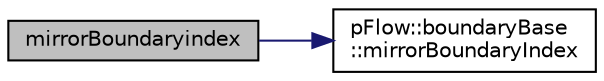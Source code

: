 digraph "mirrorBoundaryindex"
{
 // LATEX_PDF_SIZE
  edge [fontname="Helvetica",fontsize="10",labelfontname="Helvetica",labelfontsize="10"];
  node [fontname="Helvetica",fontsize="10",shape=record];
  rankdir="LR";
  Node1 [label="mirrorBoundaryindex",height=0.2,width=0.4,color="black", fillcolor="grey75", style="filled", fontcolor="black",tooltip=" "];
  Node1 -> Node2 [color="midnightblue",fontsize="10",style="solid",fontname="Helvetica"];
  Node2 [label="pFlow::boundaryBase\l::mirrorBoundaryIndex",height=0.2,width=0.4,color="black", fillcolor="white", style="filled",URL="$classpFlow_1_1boundaryBase.html#ae4bdbfa4dcf6b6b0e1677817617ff400",tooltip=" "];
}
